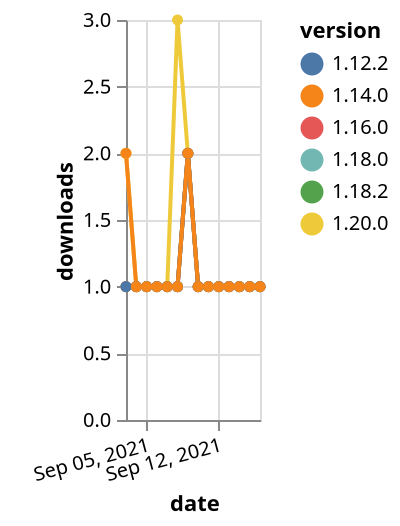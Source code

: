 {"$schema": "https://vega.github.io/schema/vega-lite/v5.json", "description": "A simple bar chart with embedded data.", "data": {"values": [{"date": "2021-09-03", "total": 161, "delta": 1, "version": "1.18.0"}, {"date": "2021-09-04", "total": 162, "delta": 1, "version": "1.18.0"}, {"date": "2021-09-05", "total": 163, "delta": 1, "version": "1.18.0"}, {"date": "2021-09-06", "total": 164, "delta": 1, "version": "1.18.0"}, {"date": "2021-09-07", "total": 165, "delta": 1, "version": "1.18.0"}, {"date": "2021-09-08", "total": 166, "delta": 1, "version": "1.18.0"}, {"date": "2021-09-09", "total": 168, "delta": 2, "version": "1.18.0"}, {"date": "2021-09-10", "total": 169, "delta": 1, "version": "1.18.0"}, {"date": "2021-09-11", "total": 170, "delta": 1, "version": "1.18.0"}, {"date": "2021-09-12", "total": 171, "delta": 1, "version": "1.18.0"}, {"date": "2021-09-13", "total": 172, "delta": 1, "version": "1.18.0"}, {"date": "2021-09-14", "total": 173, "delta": 1, "version": "1.18.0"}, {"date": "2021-09-15", "total": 174, "delta": 1, "version": "1.18.0"}, {"date": "2021-09-16", "total": 175, "delta": 1, "version": "1.18.0"}, {"date": "2021-09-03", "total": 137, "delta": 1, "version": "1.18.2"}, {"date": "2021-09-04", "total": 138, "delta": 1, "version": "1.18.2"}, {"date": "2021-09-05", "total": 139, "delta": 1, "version": "1.18.2"}, {"date": "2021-09-06", "total": 140, "delta": 1, "version": "1.18.2"}, {"date": "2021-09-07", "total": 141, "delta": 1, "version": "1.18.2"}, {"date": "2021-09-08", "total": 142, "delta": 1, "version": "1.18.2"}, {"date": "2021-09-09", "total": 144, "delta": 2, "version": "1.18.2"}, {"date": "2021-09-10", "total": 145, "delta": 1, "version": "1.18.2"}, {"date": "2021-09-11", "total": 146, "delta": 1, "version": "1.18.2"}, {"date": "2021-09-12", "total": 147, "delta": 1, "version": "1.18.2"}, {"date": "2021-09-13", "total": 148, "delta": 1, "version": "1.18.2"}, {"date": "2021-09-14", "total": 149, "delta": 1, "version": "1.18.2"}, {"date": "2021-09-15", "total": 150, "delta": 1, "version": "1.18.2"}, {"date": "2021-09-16", "total": 151, "delta": 1, "version": "1.18.2"}, {"date": "2021-09-03", "total": 130, "delta": 2, "version": "1.20.0"}, {"date": "2021-09-04", "total": 131, "delta": 1, "version": "1.20.0"}, {"date": "2021-09-05", "total": 132, "delta": 1, "version": "1.20.0"}, {"date": "2021-09-06", "total": 133, "delta": 1, "version": "1.20.0"}, {"date": "2021-09-07", "total": 134, "delta": 1, "version": "1.20.0"}, {"date": "2021-09-08", "total": 137, "delta": 3, "version": "1.20.0"}, {"date": "2021-09-09", "total": 139, "delta": 2, "version": "1.20.0"}, {"date": "2021-09-10", "total": 140, "delta": 1, "version": "1.20.0"}, {"date": "2021-09-11", "total": 141, "delta": 1, "version": "1.20.0"}, {"date": "2021-09-12", "total": 142, "delta": 1, "version": "1.20.0"}, {"date": "2021-09-13", "total": 143, "delta": 1, "version": "1.20.0"}, {"date": "2021-09-14", "total": 144, "delta": 1, "version": "1.20.0"}, {"date": "2021-09-15", "total": 145, "delta": 1, "version": "1.20.0"}, {"date": "2021-09-16", "total": 146, "delta": 1, "version": "1.20.0"}, {"date": "2021-09-03", "total": 172, "delta": 1, "version": "1.16.0"}, {"date": "2021-09-04", "total": 173, "delta": 1, "version": "1.16.0"}, {"date": "2021-09-05", "total": 174, "delta": 1, "version": "1.16.0"}, {"date": "2021-09-06", "total": 175, "delta": 1, "version": "1.16.0"}, {"date": "2021-09-07", "total": 176, "delta": 1, "version": "1.16.0"}, {"date": "2021-09-08", "total": 177, "delta": 1, "version": "1.16.0"}, {"date": "2021-09-09", "total": 179, "delta": 2, "version": "1.16.0"}, {"date": "2021-09-10", "total": 180, "delta": 1, "version": "1.16.0"}, {"date": "2021-09-11", "total": 181, "delta": 1, "version": "1.16.0"}, {"date": "2021-09-12", "total": 182, "delta": 1, "version": "1.16.0"}, {"date": "2021-09-13", "total": 183, "delta": 1, "version": "1.16.0"}, {"date": "2021-09-14", "total": 184, "delta": 1, "version": "1.16.0"}, {"date": "2021-09-15", "total": 185, "delta": 1, "version": "1.16.0"}, {"date": "2021-09-16", "total": 186, "delta": 1, "version": "1.16.0"}, {"date": "2021-09-03", "total": 204, "delta": 1, "version": "1.12.2"}, {"date": "2021-09-04", "total": 205, "delta": 1, "version": "1.12.2"}, {"date": "2021-09-05", "total": 206, "delta": 1, "version": "1.12.2"}, {"date": "2021-09-06", "total": 207, "delta": 1, "version": "1.12.2"}, {"date": "2021-09-07", "total": 208, "delta": 1, "version": "1.12.2"}, {"date": "2021-09-08", "total": 209, "delta": 1, "version": "1.12.2"}, {"date": "2021-09-09", "total": 211, "delta": 2, "version": "1.12.2"}, {"date": "2021-09-10", "total": 212, "delta": 1, "version": "1.12.2"}, {"date": "2021-09-11", "total": 213, "delta": 1, "version": "1.12.2"}, {"date": "2021-09-12", "total": 214, "delta": 1, "version": "1.12.2"}, {"date": "2021-09-13", "total": 215, "delta": 1, "version": "1.12.2"}, {"date": "2021-09-14", "total": 216, "delta": 1, "version": "1.12.2"}, {"date": "2021-09-15", "total": 217, "delta": 1, "version": "1.12.2"}, {"date": "2021-09-16", "total": 218, "delta": 1, "version": "1.12.2"}, {"date": "2021-09-03", "total": 200, "delta": 2, "version": "1.14.0"}, {"date": "2021-09-04", "total": 201, "delta": 1, "version": "1.14.0"}, {"date": "2021-09-05", "total": 202, "delta": 1, "version": "1.14.0"}, {"date": "2021-09-06", "total": 203, "delta": 1, "version": "1.14.0"}, {"date": "2021-09-07", "total": 204, "delta": 1, "version": "1.14.0"}, {"date": "2021-09-08", "total": 205, "delta": 1, "version": "1.14.0"}, {"date": "2021-09-09", "total": 207, "delta": 2, "version": "1.14.0"}, {"date": "2021-09-10", "total": 208, "delta": 1, "version": "1.14.0"}, {"date": "2021-09-11", "total": 209, "delta": 1, "version": "1.14.0"}, {"date": "2021-09-12", "total": 210, "delta": 1, "version": "1.14.0"}, {"date": "2021-09-13", "total": 211, "delta": 1, "version": "1.14.0"}, {"date": "2021-09-14", "total": 212, "delta": 1, "version": "1.14.0"}, {"date": "2021-09-15", "total": 213, "delta": 1, "version": "1.14.0"}, {"date": "2021-09-16", "total": 214, "delta": 1, "version": "1.14.0"}]}, "width": "container", "mark": {"type": "line", "point": {"filled": true}}, "encoding": {"x": {"field": "date", "type": "temporal", "timeUnit": "yearmonthdate", "title": "date", "axis": {"labelAngle": -15}}, "y": {"field": "delta", "type": "quantitative", "title": "downloads"}, "color": {"field": "version", "type": "nominal"}, "tooltip": {"field": "delta"}}}